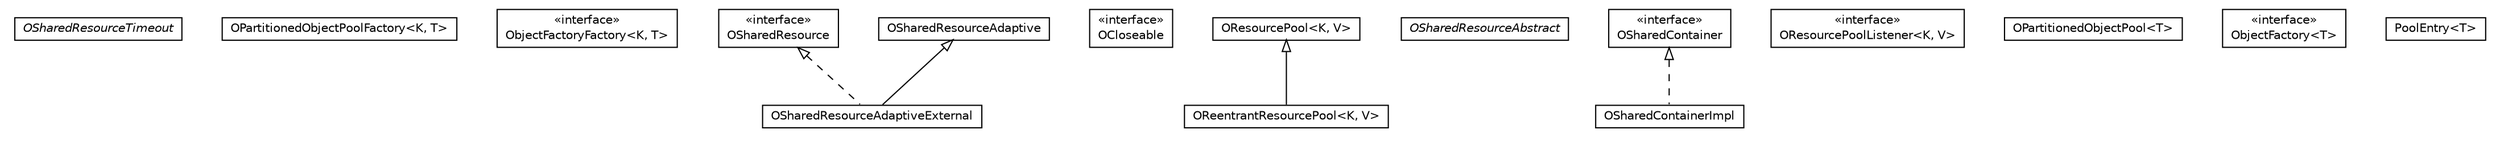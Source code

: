 #!/usr/local/bin/dot
#
# Class diagram 
# Generated by UMLGraph version R5_6-24-gf6e263 (http://www.umlgraph.org/)
#

digraph G {
	edge [fontname="Helvetica",fontsize=10,labelfontname="Helvetica",labelfontsize=10];
	node [fontname="Helvetica",fontsize=10,shape=plaintext];
	nodesep=0.25;
	ranksep=0.5;
	// com.orientechnologies.common.concur.resource.OSharedResourceTimeout
	c8160 [label=<<table title="com.orientechnologies.common.concur.resource.OSharedResourceTimeout" border="0" cellborder="1" cellspacing="0" cellpadding="2" port="p" href="./OSharedResourceTimeout.html">
		<tr><td><table border="0" cellspacing="0" cellpadding="1">
<tr><td align="center" balign="center"><font face="Helvetica-Oblique"> OSharedResourceTimeout </font></td></tr>
		</table></td></tr>
		</table>>, URL="./OSharedResourceTimeout.html", fontname="Helvetica", fontcolor="black", fontsize=10.0];
	// com.orientechnologies.common.concur.resource.OPartitionedObjectPoolFactory<K, T>
	c8161 [label=<<table title="com.orientechnologies.common.concur.resource.OPartitionedObjectPoolFactory" border="0" cellborder="1" cellspacing="0" cellpadding="2" port="p" href="./OPartitionedObjectPoolFactory.html">
		<tr><td><table border="0" cellspacing="0" cellpadding="1">
<tr><td align="center" balign="center"> OPartitionedObjectPoolFactory&lt;K, T&gt; </td></tr>
		</table></td></tr>
		</table>>, URL="./OPartitionedObjectPoolFactory.html", fontname="Helvetica", fontcolor="black", fontsize=10.0];
	// com.orientechnologies.common.concur.resource.OPartitionedObjectPoolFactory.ObjectFactoryFactory<K, T>
	c8162 [label=<<table title="com.orientechnologies.common.concur.resource.OPartitionedObjectPoolFactory.ObjectFactoryFactory" border="0" cellborder="1" cellspacing="0" cellpadding="2" port="p" href="./OPartitionedObjectPoolFactory.ObjectFactoryFactory.html">
		<tr><td><table border="0" cellspacing="0" cellpadding="1">
<tr><td align="center" balign="center"> &#171;interface&#187; </td></tr>
<tr><td align="center" balign="center"> ObjectFactoryFactory&lt;K, T&gt; </td></tr>
		</table></td></tr>
		</table>>, URL="./OPartitionedObjectPoolFactory.ObjectFactoryFactory.html", fontname="Helvetica", fontcolor="black", fontsize=10.0];
	// com.orientechnologies.common.concur.resource.OSharedResource
	c8163 [label=<<table title="com.orientechnologies.common.concur.resource.OSharedResource" border="0" cellborder="1" cellspacing="0" cellpadding="2" port="p" href="./OSharedResource.html">
		<tr><td><table border="0" cellspacing="0" cellpadding="1">
<tr><td align="center" balign="center"> &#171;interface&#187; </td></tr>
<tr><td align="center" balign="center"> OSharedResource </td></tr>
		</table></td></tr>
		</table>>, URL="./OSharedResource.html", fontname="Helvetica", fontcolor="black", fontsize=10.0];
	// com.orientechnologies.common.concur.resource.OSharedResourceAdaptiveExternal
	c8164 [label=<<table title="com.orientechnologies.common.concur.resource.OSharedResourceAdaptiveExternal" border="0" cellborder="1" cellspacing="0" cellpadding="2" port="p" href="./OSharedResourceAdaptiveExternal.html">
		<tr><td><table border="0" cellspacing="0" cellpadding="1">
<tr><td align="center" balign="center"> OSharedResourceAdaptiveExternal </td></tr>
		</table></td></tr>
		</table>>, URL="./OSharedResourceAdaptiveExternal.html", fontname="Helvetica", fontcolor="black", fontsize=10.0];
	// com.orientechnologies.common.concur.resource.OSharedResourceAdaptive
	c8165 [label=<<table title="com.orientechnologies.common.concur.resource.OSharedResourceAdaptive" border="0" cellborder="1" cellspacing="0" cellpadding="2" port="p" href="./OSharedResourceAdaptive.html">
		<tr><td><table border="0" cellspacing="0" cellpadding="1">
<tr><td align="center" balign="center"> OSharedResourceAdaptive </td></tr>
		</table></td></tr>
		</table>>, URL="./OSharedResourceAdaptive.html", fontname="Helvetica", fontcolor="black", fontsize=10.0];
	// com.orientechnologies.common.concur.resource.OCloseable
	c8166 [label=<<table title="com.orientechnologies.common.concur.resource.OCloseable" border="0" cellborder="1" cellspacing="0" cellpadding="2" port="p" href="./OCloseable.html">
		<tr><td><table border="0" cellspacing="0" cellpadding="1">
<tr><td align="center" balign="center"> &#171;interface&#187; </td></tr>
<tr><td align="center" balign="center"> OCloseable </td></tr>
		</table></td></tr>
		</table>>, URL="./OCloseable.html", fontname="Helvetica", fontcolor="black", fontsize=10.0];
	// com.orientechnologies.common.concur.resource.OResourcePool<K, V>
	c8167 [label=<<table title="com.orientechnologies.common.concur.resource.OResourcePool" border="0" cellborder="1" cellspacing="0" cellpadding="2" port="p" href="./OResourcePool.html">
		<tr><td><table border="0" cellspacing="0" cellpadding="1">
<tr><td align="center" balign="center"> OResourcePool&lt;K, V&gt; </td></tr>
		</table></td></tr>
		</table>>, URL="./OResourcePool.html", fontname="Helvetica", fontcolor="black", fontsize=10.0];
	// com.orientechnologies.common.concur.resource.OSharedResourceAbstract
	c8168 [label=<<table title="com.orientechnologies.common.concur.resource.OSharedResourceAbstract" border="0" cellborder="1" cellspacing="0" cellpadding="2" port="p" href="./OSharedResourceAbstract.html">
		<tr><td><table border="0" cellspacing="0" cellpadding="1">
<tr><td align="center" balign="center"><font face="Helvetica-Oblique"> OSharedResourceAbstract </font></td></tr>
		</table></td></tr>
		</table>>, URL="./OSharedResourceAbstract.html", fontname="Helvetica", fontcolor="black", fontsize=10.0];
	// com.orientechnologies.common.concur.resource.OReentrantResourcePool<K, V>
	c8169 [label=<<table title="com.orientechnologies.common.concur.resource.OReentrantResourcePool" border="0" cellborder="1" cellspacing="0" cellpadding="2" port="p" href="./OReentrantResourcePool.html">
		<tr><td><table border="0" cellspacing="0" cellpadding="1">
<tr><td align="center" balign="center"> OReentrantResourcePool&lt;K, V&gt; </td></tr>
		</table></td></tr>
		</table>>, URL="./OReentrantResourcePool.html", fontname="Helvetica", fontcolor="black", fontsize=10.0];
	// com.orientechnologies.common.concur.resource.OSharedContainerImpl
	c8170 [label=<<table title="com.orientechnologies.common.concur.resource.OSharedContainerImpl" border="0" cellborder="1" cellspacing="0" cellpadding="2" port="p" href="./OSharedContainerImpl.html">
		<tr><td><table border="0" cellspacing="0" cellpadding="1">
<tr><td align="center" balign="center"> OSharedContainerImpl </td></tr>
		</table></td></tr>
		</table>>, URL="./OSharedContainerImpl.html", fontname="Helvetica", fontcolor="black", fontsize=10.0];
	// com.orientechnologies.common.concur.resource.OResourcePoolListener<K, V>
	c8171 [label=<<table title="com.orientechnologies.common.concur.resource.OResourcePoolListener" border="0" cellborder="1" cellspacing="0" cellpadding="2" port="p" href="./OResourcePoolListener.html">
		<tr><td><table border="0" cellspacing="0" cellpadding="1">
<tr><td align="center" balign="center"> &#171;interface&#187; </td></tr>
<tr><td align="center" balign="center"> OResourcePoolListener&lt;K, V&gt; </td></tr>
		</table></td></tr>
		</table>>, URL="./OResourcePoolListener.html", fontname="Helvetica", fontcolor="black", fontsize=10.0];
	// com.orientechnologies.common.concur.resource.OSharedContainer
	c8172 [label=<<table title="com.orientechnologies.common.concur.resource.OSharedContainer" border="0" cellborder="1" cellspacing="0" cellpadding="2" port="p" href="./OSharedContainer.html">
		<tr><td><table border="0" cellspacing="0" cellpadding="1">
<tr><td align="center" balign="center"> &#171;interface&#187; </td></tr>
<tr><td align="center" balign="center"> OSharedContainer </td></tr>
		</table></td></tr>
		</table>>, URL="./OSharedContainer.html", fontname="Helvetica", fontcolor="black", fontsize=10.0];
	// com.orientechnologies.common.concur.resource.OPartitionedObjectPool<T>
	c8173 [label=<<table title="com.orientechnologies.common.concur.resource.OPartitionedObjectPool" border="0" cellborder="1" cellspacing="0" cellpadding="2" port="p" href="./OPartitionedObjectPool.html">
		<tr><td><table border="0" cellspacing="0" cellpadding="1">
<tr><td align="center" balign="center"> OPartitionedObjectPool&lt;T&gt; </td></tr>
		</table></td></tr>
		</table>>, URL="./OPartitionedObjectPool.html", fontname="Helvetica", fontcolor="black", fontsize=10.0];
	// com.orientechnologies.common.concur.resource.OPartitionedObjectPool.ObjectFactory<T>
	c8174 [label=<<table title="com.orientechnologies.common.concur.resource.OPartitionedObjectPool.ObjectFactory" border="0" cellborder="1" cellspacing="0" cellpadding="2" port="p" href="./OPartitionedObjectPool.ObjectFactory.html">
		<tr><td><table border="0" cellspacing="0" cellpadding="1">
<tr><td align="center" balign="center"> &#171;interface&#187; </td></tr>
<tr><td align="center" balign="center"> ObjectFactory&lt;T&gt; </td></tr>
		</table></td></tr>
		</table>>, URL="./OPartitionedObjectPool.ObjectFactory.html", fontname="Helvetica", fontcolor="black", fontsize=10.0];
	// com.orientechnologies.common.concur.resource.OPartitionedObjectPool.PoolEntry<T>
	c8175 [label=<<table title="com.orientechnologies.common.concur.resource.OPartitionedObjectPool.PoolEntry" border="0" cellborder="1" cellspacing="0" cellpadding="2" port="p" href="./OPartitionedObjectPool.PoolEntry.html">
		<tr><td><table border="0" cellspacing="0" cellpadding="1">
<tr><td align="center" balign="center"> PoolEntry&lt;T&gt; </td></tr>
		</table></td></tr>
		</table>>, URL="./OPartitionedObjectPool.PoolEntry.html", fontname="Helvetica", fontcolor="black", fontsize=10.0];
	//com.orientechnologies.common.concur.resource.OSharedResourceAdaptiveExternal extends com.orientechnologies.common.concur.resource.OSharedResourceAdaptive
	c8165:p -> c8164:p [dir=back,arrowtail=empty];
	//com.orientechnologies.common.concur.resource.OSharedResourceAdaptiveExternal implements com.orientechnologies.common.concur.resource.OSharedResource
	c8163:p -> c8164:p [dir=back,arrowtail=empty,style=dashed];
	//com.orientechnologies.common.concur.resource.OReentrantResourcePool<K, V> extends com.orientechnologies.common.concur.resource.OResourcePool<K, V>
	c8167:p -> c8169:p [dir=back,arrowtail=empty];
	//com.orientechnologies.common.concur.resource.OSharedContainerImpl implements com.orientechnologies.common.concur.resource.OSharedContainer
	c8172:p -> c8170:p [dir=back,arrowtail=empty,style=dashed];
}

